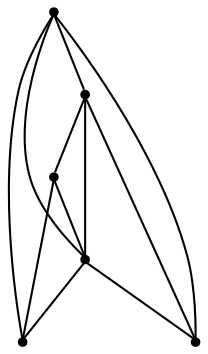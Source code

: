 graph {
  node [shape=point,comment="{\"directed\":false,\"doi\":\"10.4230/LIPIcs.GD.2024.29\",\"figure\":\"8 (1)\"}"]

  v0 [pos="460.97682184162375,1106.9453827348664"]
  v1 [pos="899.3184344676644,1249.3342837308846"]
  v2 [pos="386.10990213577315,1337.34604461059"]
  v3 [pos="824.4386366115787,1479.7285875513871"]
  v4 [pos="582.1275591094927,1479.7219751739572"]
  v5 [pos="703.2846877556264,1106.9453827348664"]

  v0 -- v1 [id="-1",pos="460.97682184162375,1106.9453827348664 591.6670568456768,1201.8702570563416 737.7808959231219,1249.3342837308844 899.3184344676644,1249.3342837308846"]
  v0 -- v5 [id="-2",pos="460.97682184162375,1106.9453827348664 703.2846877556264,1106.9453827348664 703.2846877556264,1106.9453827348664 703.2846877556264,1106.9453827348664"]
  v0 -- v4 [id="-3",pos="460.97682184162375,1106.9453827348664 582.1275591094927,1479.7219751739572 582.1275591094927,1479.7219751739572 582.1275591094927,1479.7219751739572"]
  v0 -- v2 [id="-4",pos="460.97682184162375,1106.9453827348664 386.10990213577315,1337.34604461059 386.10990213577315,1337.34604461059 386.10990213577315,1337.34604461059"]
  v2 -- v3 [id="-5",pos="386.10990213577315,1337.34604461059 547.6344671363751,1337.33943223316 693.7483062138201,1384.8034589077029 824.4386366115787,1479.7285875513871"]
  v1 -- v4 [id="-6",pos="899.3184344676644,1249.3342837308846 582.1275591094927,1479.7219751739572 582.1275591094927,1479.7219751739572 582.1275591094927,1479.7219751739572"]
  v1 -- v3 [id="-7",pos="899.3184344676644,1249.3342837308846 824.4386366115787,1479.7285875513871 824.4386366115787,1479.7285875513871 824.4386366115787,1479.7285875513871"]
  v5 -- v2 [id="-8",pos="703.2846877556264,1106.9453827348664 386.10990213577315,1337.34604461059 386.10990213577315,1337.34604461059 386.10990213577315,1337.34604461059"]
  v5 -- v1 [id="-9",pos="703.2846877556264,1106.9453827348664 899.3184344676644,1249.3342837308846 899.3184344676644,1249.3342837308846 899.3184344676644,1249.3342837308846"]
  v5 -- v4 [id="-10",pos="703.2846877556264,1106.9453827348664 582.1275591094927,1479.7219751739572 582.1275591094927,1479.7219751739572 582.1275591094927,1479.7219751739572"]
  v3 -- v5 [id="-11",pos="824.4386366115787,1479.7285875513871 703.2846877556264,1106.9453827348664 703.2846877556264,1106.9453827348664 703.2846877556264,1106.9453827348664"]
}
